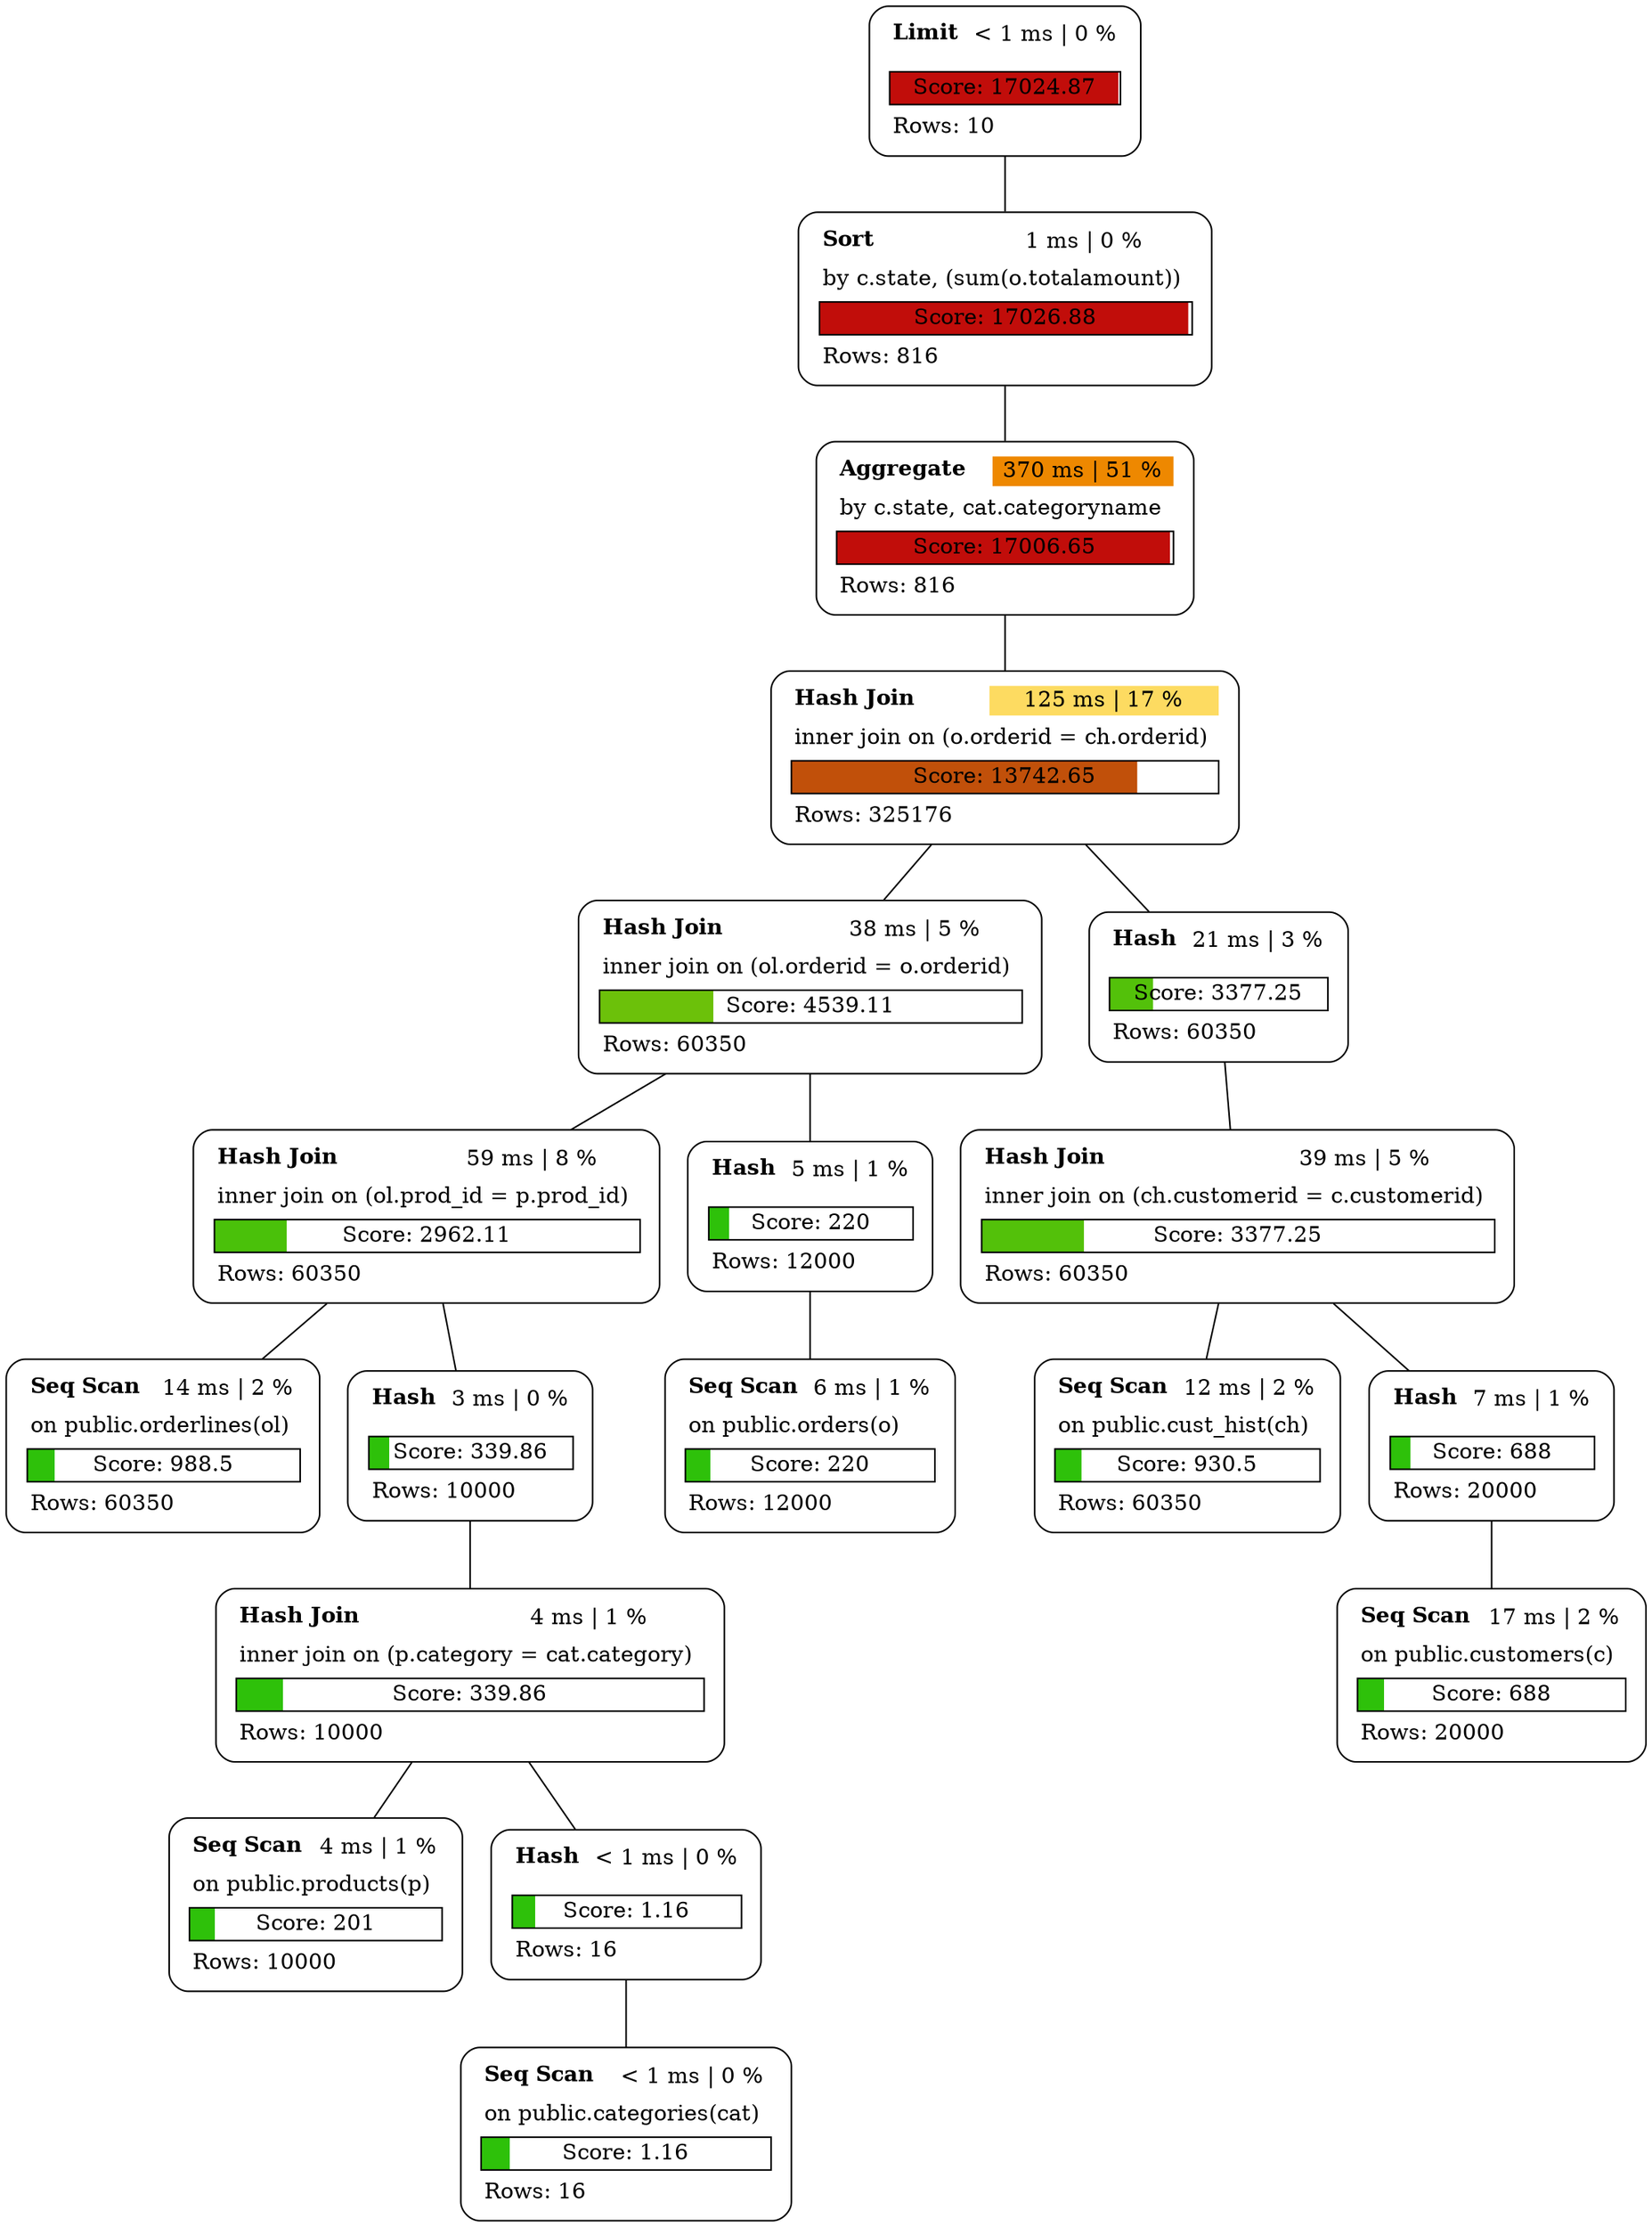graph explain {
    node0[label=<<table border="0" cellborder="0" cellspacing="5"><tr><td align="left"><b>Limit</b></td><td>&lt; 1 ms | 0 %</td></tr><tr><td colspan="2" align="left"></td></tr><tr><td colspan="2" border="1" bgcolor="#c10d0a;0.99:white">Score: 17024.87</td></tr><tr><td colspan="2" align="left">Rows: 10</td></tr></table>>][style="rounded"][shape="box"];
    node1[label=<<table border="0" cellborder="0" cellspacing="5"><tr><td align="left"><b>Sort</b></td><td bgcolor="white">1 ms | 0 %</td></tr><tr><td colspan="2" align="left">by c.state, (sum(o.totalamount))</td></tr><tr><td colspan="2" border="1" bgcolor="#c10d0a;0.99:white">Score: 17026.88</td></tr><tr><td colspan="2" align="left">Rows: 816</td></tr></table>>][style="rounded"][shape="box"];
    node2[label=<<table border="0" cellborder="0" cellspacing="5"><tr><td align="left"><b>Aggregate</b></td><td bgcolor="#ee8800">370 ms | 51 %</td></tr><tr><td colspan="2" align="left">by c.state, cat.categoryname</td></tr><tr><td colspan="2" border="1" bgcolor="#c10d0a;0.99:white">Score: 17006.65</td></tr><tr><td colspan="2" align="left">Rows: 816</td></tr></table>>][style="rounded"][shape="box"];
    node3[label=<<table border="0" cellborder="0" cellspacing="5"><tr><td align="left"><b>Hash Join</b></td><td bgcolor="#fddb61">125 ms | 17 %</td></tr><tr><td colspan="2" align="left">inner join on (o.orderid = ch.orderid)</td></tr><tr><td colspan="2" border="1" bgcolor="#c1500a;0.81:white">Score: 13742.65</td></tr><tr><td colspan="2" align="left">Rows: 325176</td></tr></table>>][style="rounded"][shape="box"];
    node4[label=<<table border="0" cellborder="0" cellspacing="5"><tr><td align="left"><b>Hash Join</b></td><td bgcolor="white">38 ms | 5 %</td></tr><tr><td colspan="2" align="left">inner join on (ol.orderid = o.orderid)</td></tr><tr><td colspan="2" border="1" bgcolor="#6cc10a;0.27:white">Score: 4539.11</td></tr><tr><td colspan="2" align="left">Rows: 60350</td></tr></table>>][style="rounded"][shape="box"];
    node5[label=<<table border="0" cellborder="0" cellspacing="5"><tr><td align="left"><b>Hash Join</b></td><td bgcolor="white">59 ms | 8 %</td></tr><tr><td colspan="2" align="left">inner join on (ol.prod_id = p.prod_id)</td></tr><tr><td colspan="2" border="1" bgcolor="#4ac10a;0.17:white">Score: 2962.11</td></tr><tr><td colspan="2" align="left">Rows: 60350</td></tr></table>>][style="rounded"][shape="box"];
    node6[label=<<table border="0" cellborder="0" cellspacing="5"><tr><td align="left"><b>Seq Scan</b></td><td bgcolor="white">14 ms | 2 %</td></tr><tr><td colspan="2" align="left">on public.orderlines(ol)</td></tr><tr><td colspan="2" border="1" bgcolor="#2ec10a;0.10:white">Score: 988.5</td></tr><tr><td colspan="2" align="left">Rows: 60350</td></tr></table>>][style="rounded"][shape="box"];
    node7[label=<<table border="0" cellborder="0" cellspacing="5"><tr><td align="left"><b>Hash</b></td><td bgcolor="white">3 ms | 0 %</td></tr><tr><td colspan="2" align="left"></td></tr><tr><td colspan="2" border="1" bgcolor="#2ec10a;0.10:white">Score: 339.86</td></tr><tr><td colspan="2" align="left">Rows: 10000</td></tr></table>>][style="rounded"][shape="box"];
    node8[label=<<table border="0" cellborder="0" cellspacing="5"><tr><td align="left"><b>Hash Join</b></td><td bgcolor="white">4 ms | 1 %</td></tr><tr><td colspan="2" align="left">inner join on (p.category = cat.category)</td></tr><tr><td colspan="2" border="1" bgcolor="#2ec10a;0.10:white">Score: 339.86</td></tr><tr><td colspan="2" align="left">Rows: 10000</td></tr></table>>][style="rounded"][shape="box"];
    node9[label=<<table border="0" cellborder="0" cellspacing="5"><tr><td align="left"><b>Seq Scan</b></td><td bgcolor="white">4 ms | 1 %</td></tr><tr><td colspan="2" align="left">on public.products(p)</td></tr><tr><td colspan="2" border="1" bgcolor="#2ec10a;0.10:white">Score: 201</td></tr><tr><td colspan="2" align="left">Rows: 10000</td></tr></table>>][style="rounded"][shape="box"];
    node10[label=<<table border="0" cellborder="0" cellspacing="5"><tr><td align="left"><b>Hash</b></td><td>&lt; 1 ms | 0 %</td></tr><tr><td colspan="2" align="left"></td></tr><tr><td colspan="2" border="1" bgcolor="#2ec10a;0.10:white">Score: 1.16</td></tr><tr><td colspan="2" align="left">Rows: 16</td></tr></table>>][style="rounded"][shape="box"];
    node11[label=<<table border="0" cellborder="0" cellspacing="5"><tr><td align="left"><b>Seq Scan</b></td><td>&lt; 1 ms | 0 %</td></tr><tr><td colspan="2" align="left">on public.categories(cat)</td></tr><tr><td colspan="2" border="1" bgcolor="#2ec10a;0.10:white">Score: 1.16</td></tr><tr><td colspan="2" align="left">Rows: 16</td></tr></table>>][style="rounded"][shape="box"];
    node12[label=<<table border="0" cellborder="0" cellspacing="5"><tr><td align="left"><b>Hash</b></td><td bgcolor="white">5 ms | 1 %</td></tr><tr><td colspan="2" align="left"></td></tr><tr><td colspan="2" border="1" bgcolor="#2ec10a;0.10:white">Score: 220</td></tr><tr><td colspan="2" align="left">Rows: 12000</td></tr></table>>][style="rounded"][shape="box"];
    node13[label=<<table border="0" cellborder="0" cellspacing="5"><tr><td align="left"><b>Seq Scan</b></td><td bgcolor="white">6 ms | 1 %</td></tr><tr><td colspan="2" align="left">on public.orders(o)</td></tr><tr><td colspan="2" border="1" bgcolor="#2ec10a;0.10:white">Score: 220</td></tr><tr><td colspan="2" align="left">Rows: 12000</td></tr></table>>][style="rounded"][shape="box"];
    node14[label=<<table border="0" cellborder="0" cellspacing="5"><tr><td align="left"><b>Hash</b></td><td bgcolor="white">21 ms | 3 %</td></tr><tr><td colspan="2" align="left"></td></tr><tr><td colspan="2" border="1" bgcolor="#53c10a;0.20:white">Score: 3377.25</td></tr><tr><td colspan="2" align="left">Rows: 60350</td></tr></table>>][style="rounded"][shape="box"];
    node15[label=<<table border="0" cellborder="0" cellspacing="5"><tr><td align="left"><b>Hash Join</b></td><td bgcolor="white">39 ms | 5 %</td></tr><tr><td colspan="2" align="left">inner join on (ch.customerid = c.customerid)</td></tr><tr><td colspan="2" border="1" bgcolor="#53c10a;0.20:white">Score: 3377.25</td></tr><tr><td colspan="2" align="left">Rows: 60350</td></tr></table>>][style="rounded"][shape="box"];
    node16[label=<<table border="0" cellborder="0" cellspacing="5"><tr><td align="left"><b>Seq Scan</b></td><td bgcolor="white">12 ms | 2 %</td></tr><tr><td colspan="2" align="left">on public.cust_hist(ch)</td></tr><tr><td colspan="2" border="1" bgcolor="#2ec10a;0.10:white">Score: 930.5</td></tr><tr><td colspan="2" align="left">Rows: 60350</td></tr></table>>][style="rounded"][shape="box"];
    node17[label=<<table border="0" cellborder="0" cellspacing="5"><tr><td align="left"><b>Hash</b></td><td bgcolor="white">7 ms | 1 %</td></tr><tr><td colspan="2" align="left"></td></tr><tr><td colspan="2" border="1" bgcolor="#2ec10a;0.10:white">Score: 688</td></tr><tr><td colspan="2" align="left">Rows: 20000</td></tr></table>>][style="rounded"][shape="box"];
    node18[label=<<table border="0" cellborder="0" cellspacing="5"><tr><td align="left"><b>Seq Scan</b></td><td bgcolor="white">17 ms | 2 %</td></tr><tr><td colspan="2" align="left">on public.customers(c)</td></tr><tr><td colspan="2" border="1" bgcolor="#2ec10a;0.10:white">Score: 688</td></tr><tr><td colspan="2" align="left">Rows: 20000</td></tr></table>>][style="rounded"][shape="box"];
    node0 -- node1[label=""];
    node1 -- node2[label=""];
    node2 -- node3[label=""];
    node3 -- node4[label=""];
    node4 -- node5[label=""];
    node5 -- node6[label=""];
    node5 -- node7[label=""];
    node7 -- node8[label=""];
    node8 -- node9[label=""];
    node8 -- node10[label=""];
    node10 -- node11[label=""];
    node4 -- node12[label=""];
    node12 -- node13[label=""];
    node3 -- node14[label=""];
    node14 -- node15[label=""];
    node15 -- node16[label=""];
    node15 -- node17[label=""];
    node17 -- node18[label=""];
}
